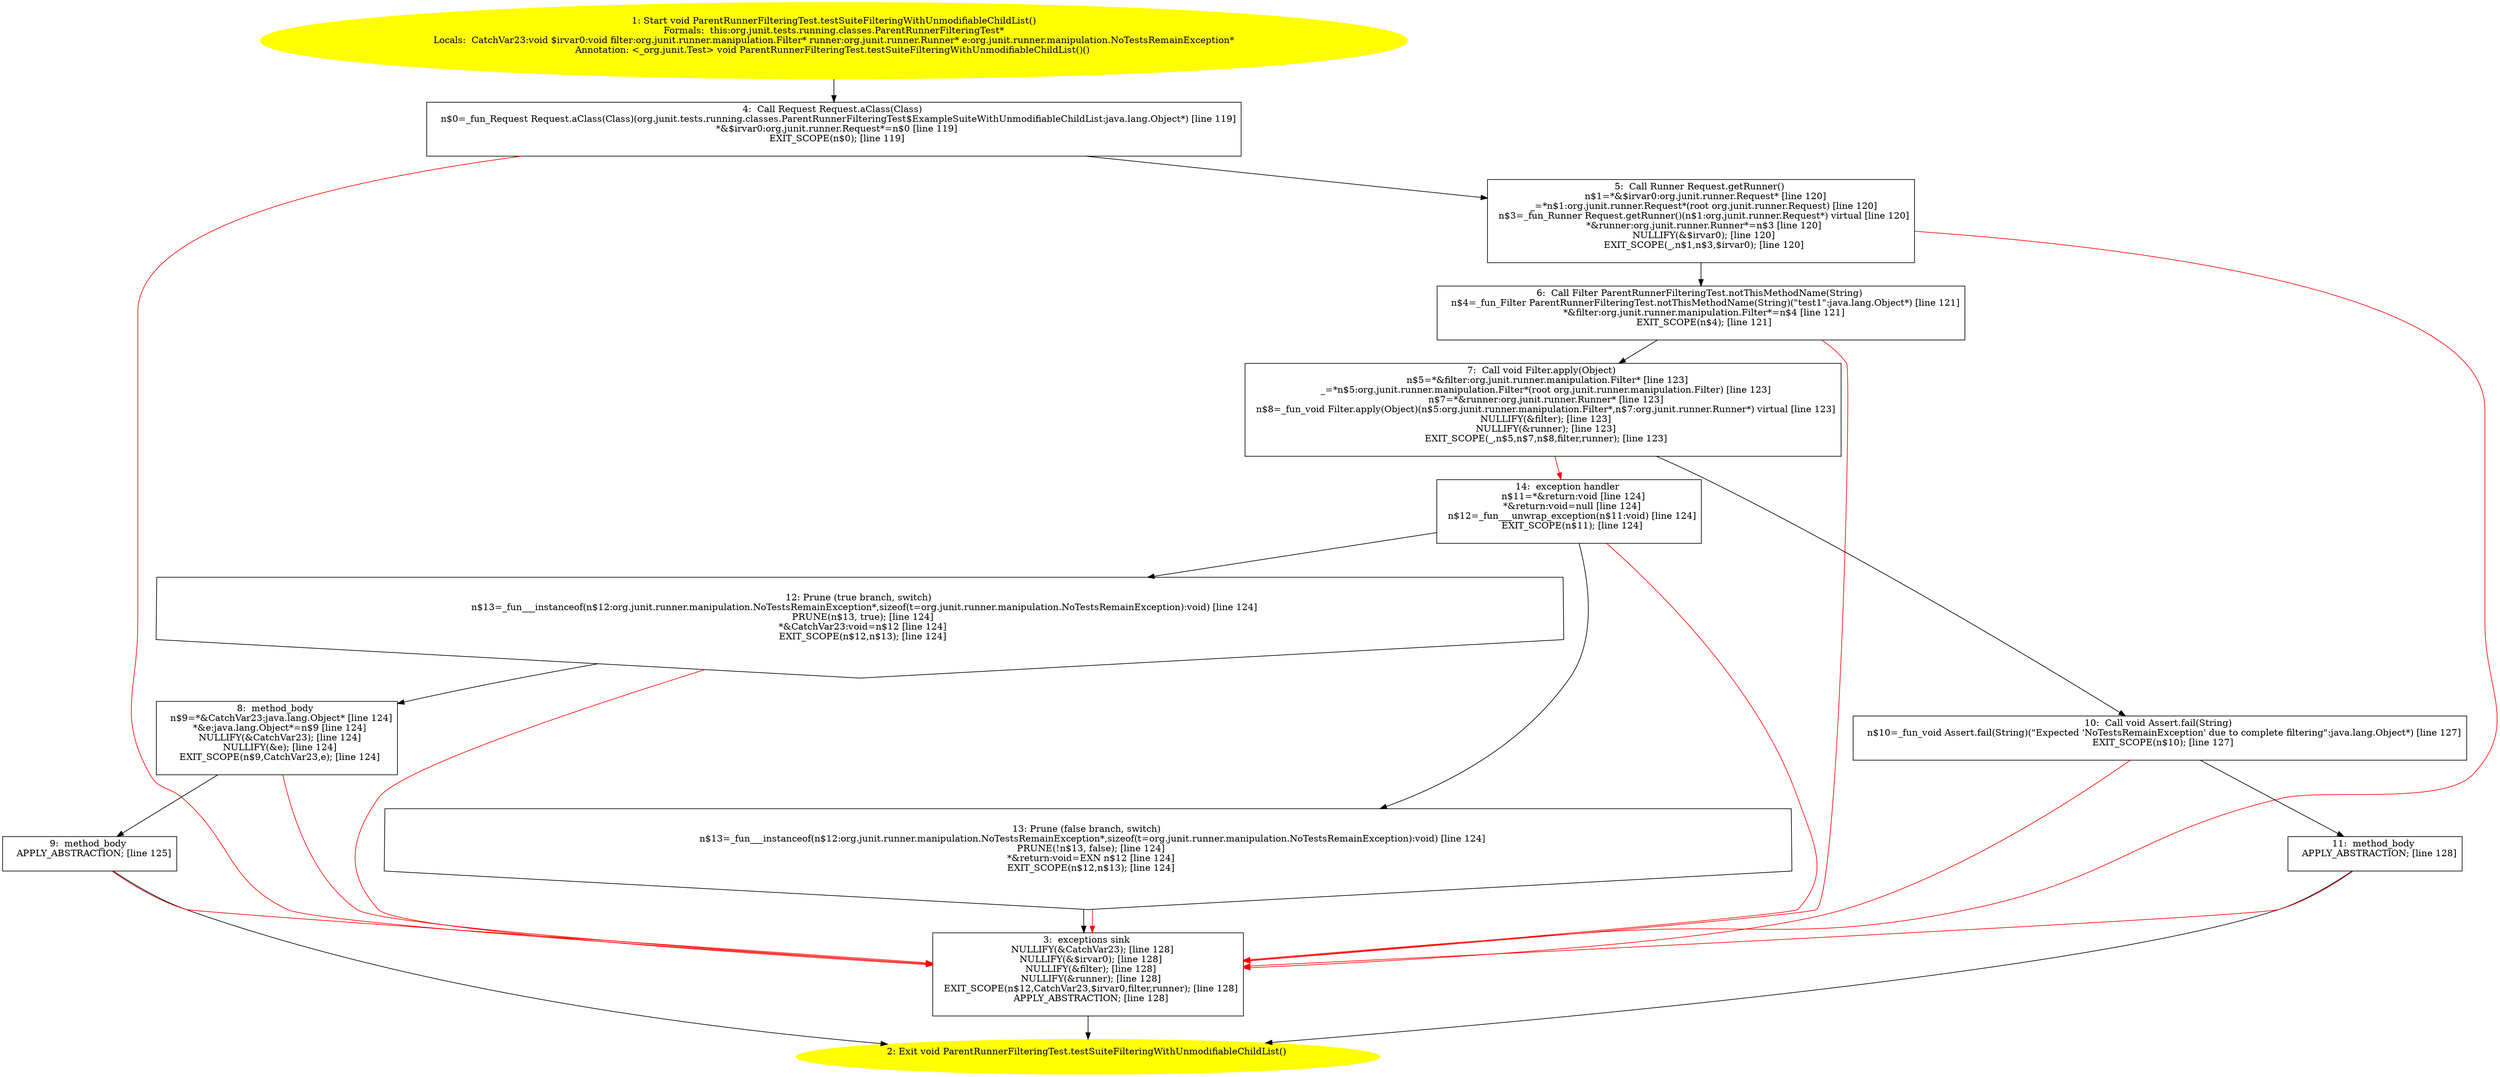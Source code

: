 /* @generated */
digraph cfg {
"org.junit.tests.running.classes.ParentRunnerFilteringTest.testSuiteFilteringWithUnmodifiableChildLis.1c06931c21a8bf529823f3727c0e14ae_1" [label="1: Start void ParentRunnerFilteringTest.testSuiteFilteringWithUnmodifiableChildList()\nFormals:  this:org.junit.tests.running.classes.ParentRunnerFilteringTest*\nLocals:  CatchVar23:void $irvar0:void filter:org.junit.runner.manipulation.Filter* runner:org.junit.runner.Runner* e:org.junit.runner.manipulation.NoTestsRemainException*\nAnnotation: <_org.junit.Test> void ParentRunnerFilteringTest.testSuiteFilteringWithUnmodifiableChildList()() \n  " color=yellow style=filled]
	

	 "org.junit.tests.running.classes.ParentRunnerFilteringTest.testSuiteFilteringWithUnmodifiableChildLis.1c06931c21a8bf529823f3727c0e14ae_1" -> "org.junit.tests.running.classes.ParentRunnerFilteringTest.testSuiteFilteringWithUnmodifiableChildLis.1c06931c21a8bf529823f3727c0e14ae_4" ;
"org.junit.tests.running.classes.ParentRunnerFilteringTest.testSuiteFilteringWithUnmodifiableChildLis.1c06931c21a8bf529823f3727c0e14ae_2" [label="2: Exit void ParentRunnerFilteringTest.testSuiteFilteringWithUnmodifiableChildList() \n  " color=yellow style=filled]
	

"org.junit.tests.running.classes.ParentRunnerFilteringTest.testSuiteFilteringWithUnmodifiableChildLis.1c06931c21a8bf529823f3727c0e14ae_3" [label="3:  exceptions sink \n   NULLIFY(&CatchVar23); [line 128]\n  NULLIFY(&$irvar0); [line 128]\n  NULLIFY(&filter); [line 128]\n  NULLIFY(&runner); [line 128]\n  EXIT_SCOPE(n$12,CatchVar23,$irvar0,filter,runner); [line 128]\n  APPLY_ABSTRACTION; [line 128]\n " shape="box"]
	

	 "org.junit.tests.running.classes.ParentRunnerFilteringTest.testSuiteFilteringWithUnmodifiableChildLis.1c06931c21a8bf529823f3727c0e14ae_3" -> "org.junit.tests.running.classes.ParentRunnerFilteringTest.testSuiteFilteringWithUnmodifiableChildLis.1c06931c21a8bf529823f3727c0e14ae_2" ;
"org.junit.tests.running.classes.ParentRunnerFilteringTest.testSuiteFilteringWithUnmodifiableChildLis.1c06931c21a8bf529823f3727c0e14ae_4" [label="4:  Call Request Request.aClass(Class) \n   n$0=_fun_Request Request.aClass(Class)(org.junit.tests.running.classes.ParentRunnerFilteringTest$ExampleSuiteWithUnmodifiableChildList:java.lang.Object*) [line 119]\n  *&$irvar0:org.junit.runner.Request*=n$0 [line 119]\n  EXIT_SCOPE(n$0); [line 119]\n " shape="box"]
	

	 "org.junit.tests.running.classes.ParentRunnerFilteringTest.testSuiteFilteringWithUnmodifiableChildLis.1c06931c21a8bf529823f3727c0e14ae_4" -> "org.junit.tests.running.classes.ParentRunnerFilteringTest.testSuiteFilteringWithUnmodifiableChildLis.1c06931c21a8bf529823f3727c0e14ae_5" ;
	 "org.junit.tests.running.classes.ParentRunnerFilteringTest.testSuiteFilteringWithUnmodifiableChildLis.1c06931c21a8bf529823f3727c0e14ae_4" -> "org.junit.tests.running.classes.ParentRunnerFilteringTest.testSuiteFilteringWithUnmodifiableChildLis.1c06931c21a8bf529823f3727c0e14ae_3" [color="red" ];
"org.junit.tests.running.classes.ParentRunnerFilteringTest.testSuiteFilteringWithUnmodifiableChildLis.1c06931c21a8bf529823f3727c0e14ae_5" [label="5:  Call Runner Request.getRunner() \n   n$1=*&$irvar0:org.junit.runner.Request* [line 120]\n  _=*n$1:org.junit.runner.Request*(root org.junit.runner.Request) [line 120]\n  n$3=_fun_Runner Request.getRunner()(n$1:org.junit.runner.Request*) virtual [line 120]\n  *&runner:org.junit.runner.Runner*=n$3 [line 120]\n  NULLIFY(&$irvar0); [line 120]\n  EXIT_SCOPE(_,n$1,n$3,$irvar0); [line 120]\n " shape="box"]
	

	 "org.junit.tests.running.classes.ParentRunnerFilteringTest.testSuiteFilteringWithUnmodifiableChildLis.1c06931c21a8bf529823f3727c0e14ae_5" -> "org.junit.tests.running.classes.ParentRunnerFilteringTest.testSuiteFilteringWithUnmodifiableChildLis.1c06931c21a8bf529823f3727c0e14ae_6" ;
	 "org.junit.tests.running.classes.ParentRunnerFilteringTest.testSuiteFilteringWithUnmodifiableChildLis.1c06931c21a8bf529823f3727c0e14ae_5" -> "org.junit.tests.running.classes.ParentRunnerFilteringTest.testSuiteFilteringWithUnmodifiableChildLis.1c06931c21a8bf529823f3727c0e14ae_3" [color="red" ];
"org.junit.tests.running.classes.ParentRunnerFilteringTest.testSuiteFilteringWithUnmodifiableChildLis.1c06931c21a8bf529823f3727c0e14ae_6" [label="6:  Call Filter ParentRunnerFilteringTest.notThisMethodName(String) \n   n$4=_fun_Filter ParentRunnerFilteringTest.notThisMethodName(String)(\"test1\":java.lang.Object*) [line 121]\n  *&filter:org.junit.runner.manipulation.Filter*=n$4 [line 121]\n  EXIT_SCOPE(n$4); [line 121]\n " shape="box"]
	

	 "org.junit.tests.running.classes.ParentRunnerFilteringTest.testSuiteFilteringWithUnmodifiableChildLis.1c06931c21a8bf529823f3727c0e14ae_6" -> "org.junit.tests.running.classes.ParentRunnerFilteringTest.testSuiteFilteringWithUnmodifiableChildLis.1c06931c21a8bf529823f3727c0e14ae_7" ;
	 "org.junit.tests.running.classes.ParentRunnerFilteringTest.testSuiteFilteringWithUnmodifiableChildLis.1c06931c21a8bf529823f3727c0e14ae_6" -> "org.junit.tests.running.classes.ParentRunnerFilteringTest.testSuiteFilteringWithUnmodifiableChildLis.1c06931c21a8bf529823f3727c0e14ae_3" [color="red" ];
"org.junit.tests.running.classes.ParentRunnerFilteringTest.testSuiteFilteringWithUnmodifiableChildLis.1c06931c21a8bf529823f3727c0e14ae_7" [label="7:  Call void Filter.apply(Object) \n   n$5=*&filter:org.junit.runner.manipulation.Filter* [line 123]\n  _=*n$5:org.junit.runner.manipulation.Filter*(root org.junit.runner.manipulation.Filter) [line 123]\n  n$7=*&runner:org.junit.runner.Runner* [line 123]\n  n$8=_fun_void Filter.apply(Object)(n$5:org.junit.runner.manipulation.Filter*,n$7:org.junit.runner.Runner*) virtual [line 123]\n  NULLIFY(&filter); [line 123]\n  NULLIFY(&runner); [line 123]\n  EXIT_SCOPE(_,n$5,n$7,n$8,filter,runner); [line 123]\n " shape="box"]
	

	 "org.junit.tests.running.classes.ParentRunnerFilteringTest.testSuiteFilteringWithUnmodifiableChildLis.1c06931c21a8bf529823f3727c0e14ae_7" -> "org.junit.tests.running.classes.ParentRunnerFilteringTest.testSuiteFilteringWithUnmodifiableChildLis.1c06931c21a8bf529823f3727c0e14ae_10" ;
	 "org.junit.tests.running.classes.ParentRunnerFilteringTest.testSuiteFilteringWithUnmodifiableChildLis.1c06931c21a8bf529823f3727c0e14ae_7" -> "org.junit.tests.running.classes.ParentRunnerFilteringTest.testSuiteFilteringWithUnmodifiableChildLis.1c06931c21a8bf529823f3727c0e14ae_14" [color="red" ];
"org.junit.tests.running.classes.ParentRunnerFilteringTest.testSuiteFilteringWithUnmodifiableChildLis.1c06931c21a8bf529823f3727c0e14ae_8" [label="8:  method_body \n   n$9=*&CatchVar23:java.lang.Object* [line 124]\n  *&e:java.lang.Object*=n$9 [line 124]\n  NULLIFY(&CatchVar23); [line 124]\n  NULLIFY(&e); [line 124]\n  EXIT_SCOPE(n$9,CatchVar23,e); [line 124]\n " shape="box"]
	

	 "org.junit.tests.running.classes.ParentRunnerFilteringTest.testSuiteFilteringWithUnmodifiableChildLis.1c06931c21a8bf529823f3727c0e14ae_8" -> "org.junit.tests.running.classes.ParentRunnerFilteringTest.testSuiteFilteringWithUnmodifiableChildLis.1c06931c21a8bf529823f3727c0e14ae_9" ;
	 "org.junit.tests.running.classes.ParentRunnerFilteringTest.testSuiteFilteringWithUnmodifiableChildLis.1c06931c21a8bf529823f3727c0e14ae_8" -> "org.junit.tests.running.classes.ParentRunnerFilteringTest.testSuiteFilteringWithUnmodifiableChildLis.1c06931c21a8bf529823f3727c0e14ae_3" [color="red" ];
"org.junit.tests.running.classes.ParentRunnerFilteringTest.testSuiteFilteringWithUnmodifiableChildLis.1c06931c21a8bf529823f3727c0e14ae_9" [label="9:  method_body \n   APPLY_ABSTRACTION; [line 125]\n " shape="box"]
	

	 "org.junit.tests.running.classes.ParentRunnerFilteringTest.testSuiteFilteringWithUnmodifiableChildLis.1c06931c21a8bf529823f3727c0e14ae_9" -> "org.junit.tests.running.classes.ParentRunnerFilteringTest.testSuiteFilteringWithUnmodifiableChildLis.1c06931c21a8bf529823f3727c0e14ae_2" ;
	 "org.junit.tests.running.classes.ParentRunnerFilteringTest.testSuiteFilteringWithUnmodifiableChildLis.1c06931c21a8bf529823f3727c0e14ae_9" -> "org.junit.tests.running.classes.ParentRunnerFilteringTest.testSuiteFilteringWithUnmodifiableChildLis.1c06931c21a8bf529823f3727c0e14ae_3" [color="red" ];
"org.junit.tests.running.classes.ParentRunnerFilteringTest.testSuiteFilteringWithUnmodifiableChildLis.1c06931c21a8bf529823f3727c0e14ae_10" [label="10:  Call void Assert.fail(String) \n   n$10=_fun_void Assert.fail(String)(\"Expected 'NoTestsRemainException' due to complete filtering\":java.lang.Object*) [line 127]\n  EXIT_SCOPE(n$10); [line 127]\n " shape="box"]
	

	 "org.junit.tests.running.classes.ParentRunnerFilteringTest.testSuiteFilteringWithUnmodifiableChildLis.1c06931c21a8bf529823f3727c0e14ae_10" -> "org.junit.tests.running.classes.ParentRunnerFilteringTest.testSuiteFilteringWithUnmodifiableChildLis.1c06931c21a8bf529823f3727c0e14ae_11" ;
	 "org.junit.tests.running.classes.ParentRunnerFilteringTest.testSuiteFilteringWithUnmodifiableChildLis.1c06931c21a8bf529823f3727c0e14ae_10" -> "org.junit.tests.running.classes.ParentRunnerFilteringTest.testSuiteFilteringWithUnmodifiableChildLis.1c06931c21a8bf529823f3727c0e14ae_3" [color="red" ];
"org.junit.tests.running.classes.ParentRunnerFilteringTest.testSuiteFilteringWithUnmodifiableChildLis.1c06931c21a8bf529823f3727c0e14ae_11" [label="11:  method_body \n   APPLY_ABSTRACTION; [line 128]\n " shape="box"]
	

	 "org.junit.tests.running.classes.ParentRunnerFilteringTest.testSuiteFilteringWithUnmodifiableChildLis.1c06931c21a8bf529823f3727c0e14ae_11" -> "org.junit.tests.running.classes.ParentRunnerFilteringTest.testSuiteFilteringWithUnmodifiableChildLis.1c06931c21a8bf529823f3727c0e14ae_2" ;
	 "org.junit.tests.running.classes.ParentRunnerFilteringTest.testSuiteFilteringWithUnmodifiableChildLis.1c06931c21a8bf529823f3727c0e14ae_11" -> "org.junit.tests.running.classes.ParentRunnerFilteringTest.testSuiteFilteringWithUnmodifiableChildLis.1c06931c21a8bf529823f3727c0e14ae_3" [color="red" ];
"org.junit.tests.running.classes.ParentRunnerFilteringTest.testSuiteFilteringWithUnmodifiableChildLis.1c06931c21a8bf529823f3727c0e14ae_12" [label="12: Prune (true branch, switch) \n   n$13=_fun___instanceof(n$12:org.junit.runner.manipulation.NoTestsRemainException*,sizeof(t=org.junit.runner.manipulation.NoTestsRemainException):void) [line 124]\n  PRUNE(n$13, true); [line 124]\n  *&CatchVar23:void=n$12 [line 124]\n  EXIT_SCOPE(n$12,n$13); [line 124]\n " shape="invhouse"]
	

	 "org.junit.tests.running.classes.ParentRunnerFilteringTest.testSuiteFilteringWithUnmodifiableChildLis.1c06931c21a8bf529823f3727c0e14ae_12" -> "org.junit.tests.running.classes.ParentRunnerFilteringTest.testSuiteFilteringWithUnmodifiableChildLis.1c06931c21a8bf529823f3727c0e14ae_8" ;
	 "org.junit.tests.running.classes.ParentRunnerFilteringTest.testSuiteFilteringWithUnmodifiableChildLis.1c06931c21a8bf529823f3727c0e14ae_12" -> "org.junit.tests.running.classes.ParentRunnerFilteringTest.testSuiteFilteringWithUnmodifiableChildLis.1c06931c21a8bf529823f3727c0e14ae_3" [color="red" ];
"org.junit.tests.running.classes.ParentRunnerFilteringTest.testSuiteFilteringWithUnmodifiableChildLis.1c06931c21a8bf529823f3727c0e14ae_13" [label="13: Prune (false branch, switch) \n   n$13=_fun___instanceof(n$12:org.junit.runner.manipulation.NoTestsRemainException*,sizeof(t=org.junit.runner.manipulation.NoTestsRemainException):void) [line 124]\n  PRUNE(!n$13, false); [line 124]\n  *&return:void=EXN n$12 [line 124]\n  EXIT_SCOPE(n$12,n$13); [line 124]\n " shape="invhouse"]
	

	 "org.junit.tests.running.classes.ParentRunnerFilteringTest.testSuiteFilteringWithUnmodifiableChildLis.1c06931c21a8bf529823f3727c0e14ae_13" -> "org.junit.tests.running.classes.ParentRunnerFilteringTest.testSuiteFilteringWithUnmodifiableChildLis.1c06931c21a8bf529823f3727c0e14ae_3" ;
	 "org.junit.tests.running.classes.ParentRunnerFilteringTest.testSuiteFilteringWithUnmodifiableChildLis.1c06931c21a8bf529823f3727c0e14ae_13" -> "org.junit.tests.running.classes.ParentRunnerFilteringTest.testSuiteFilteringWithUnmodifiableChildLis.1c06931c21a8bf529823f3727c0e14ae_3" [color="red" ];
"org.junit.tests.running.classes.ParentRunnerFilteringTest.testSuiteFilteringWithUnmodifiableChildLis.1c06931c21a8bf529823f3727c0e14ae_14" [label="14:  exception handler \n   n$11=*&return:void [line 124]\n  *&return:void=null [line 124]\n  n$12=_fun___unwrap_exception(n$11:void) [line 124]\n  EXIT_SCOPE(n$11); [line 124]\n " shape="box"]
	

	 "org.junit.tests.running.classes.ParentRunnerFilteringTest.testSuiteFilteringWithUnmodifiableChildLis.1c06931c21a8bf529823f3727c0e14ae_14" -> "org.junit.tests.running.classes.ParentRunnerFilteringTest.testSuiteFilteringWithUnmodifiableChildLis.1c06931c21a8bf529823f3727c0e14ae_12" ;
	 "org.junit.tests.running.classes.ParentRunnerFilteringTest.testSuiteFilteringWithUnmodifiableChildLis.1c06931c21a8bf529823f3727c0e14ae_14" -> "org.junit.tests.running.classes.ParentRunnerFilteringTest.testSuiteFilteringWithUnmodifiableChildLis.1c06931c21a8bf529823f3727c0e14ae_13" ;
	 "org.junit.tests.running.classes.ParentRunnerFilteringTest.testSuiteFilteringWithUnmodifiableChildLis.1c06931c21a8bf529823f3727c0e14ae_14" -> "org.junit.tests.running.classes.ParentRunnerFilteringTest.testSuiteFilteringWithUnmodifiableChildLis.1c06931c21a8bf529823f3727c0e14ae_3" [color="red" ];
}

